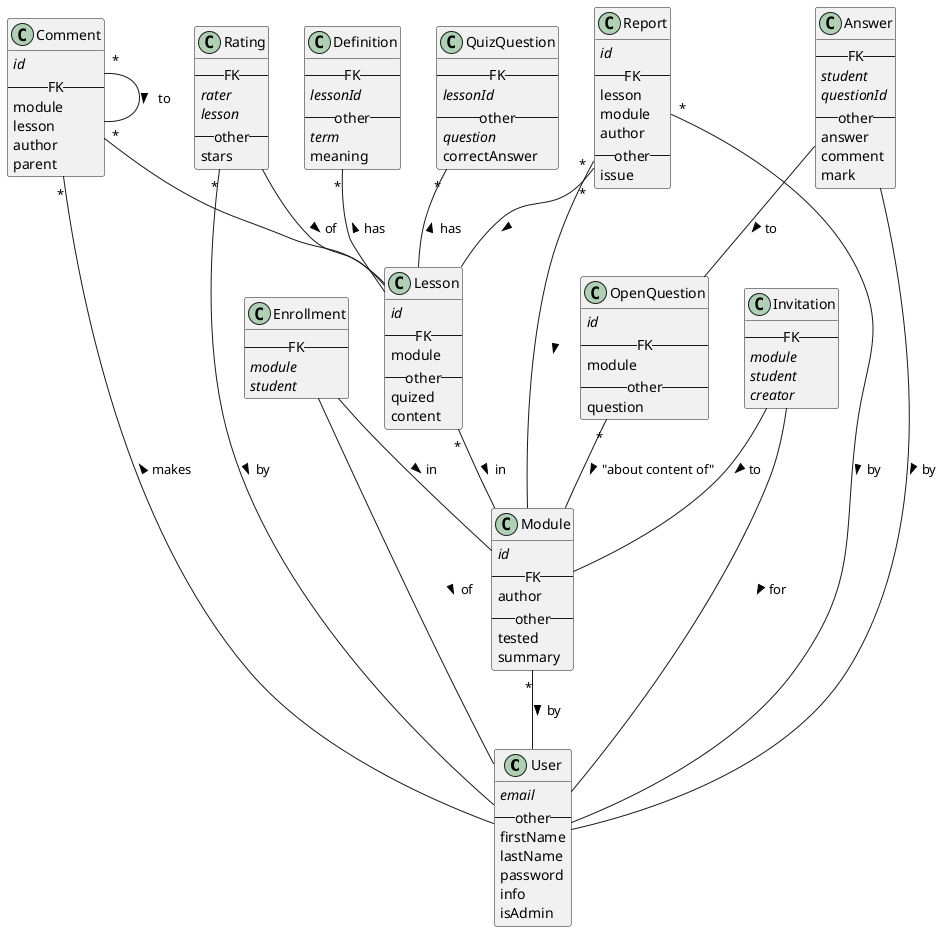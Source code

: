 @startuml
class User {
  <i>email</i>
  -- other --
  firstName
  lastName
  password
  info
  isAdmin
}

class Module {
  <i>id</i>
  -- FK --
  author
  -- other --
  tested
  summary
}

class Lesson {
  <i>id</i>
  -- FK --
  module
  -- other --
  quized
  content
}

class Rating {
  -- FK --
  <i>rater</i>
  <i>lesson</i>
  -- other --
  stars
}

class Invitation {
  -- FK --
  <i>module</i>
  <i>student</i>
  <i>creator</i>
}

class Enrollment {
  -- FK --
  <i>module</i>
  <i>student</i>
}

class Comment {
  <i>id</i>
  -- FK --
  module
  lesson
  author
  parent
}

class OpenQuestion {
  <i>id</i>
  -- FK --
  module
  -- other --
  question
}

class Answer {
  -- FK --
  <i>student</i>
  <i>questionId</i>
  -- other --
  answer
  comment
  mark
}

class Report {
  <i>id</i>
  -- FK --
  lesson
  module
  author
  -- other --
  issue
}

class Definition {
  -- FK --
  <i>lessonId</i>
  -- other --
  <i>term</i>
  meaning
}

class QuizQuestion {
  -- FK --
  <i>lessonId</i>
  -- other --
  <i>question</i>
  correctAnswer
}

Definition "*" -- Lesson : has <
QuizQuestion "*" -- Lesson : has <
Report "*" -- Lesson : >
Report "*" -- Module : >
Report "*" -- User : by > 
Answer -- User : by >
Answer -- OpenQuestion : to >
OpenQuestion "*" -- Module : "about content of" >
Comment "*" -- Comment : to >
Comment "*" - User : makes < 
Comment "*" -- Lesson
Enrollment -- Module : in >
Enrollment - User : of >
Invitation -- Module : to >
Invitation - User : for >
Rating -- Lesson : of >
Rating "*" - User : by >
Lesson "*" -- Module : in >
Module "*" -- User : by >
@enduml
